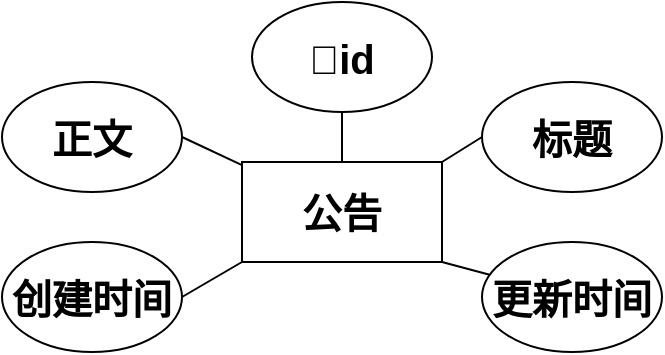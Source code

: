 <mxfile>
    <diagram id="W5QttYxu4p-oK_7ACiCR" name="第 1 页">
        <mxGraphModel dx="1057" dy="779" grid="1" gridSize="10" guides="1" tooltips="1" connect="1" arrows="1" fold="1" page="1" pageScale="1" pageWidth="827" pageHeight="1169" math="0" shadow="0">
            <root>
                <mxCell id="0"/>
                <mxCell id="1" parent="0"/>
                <mxCell id="4" value="" style="html=1;fontSize=20;endArrow=none;endFill=0;exitX=0.5;exitY=0;exitDx=0;exitDy=0;" parent="1" source="2" target="3" edge="1">
                    <mxGeometry relative="1" as="geometry">
                        <mxPoint x="530" y="300" as="sourcePoint"/>
                    </mxGeometry>
                </mxCell>
                <mxCell id="24" style="edgeStyle=none;html=1;exitX=0;exitY=1;exitDx=0;exitDy=0;entryX=1;entryY=0.5;entryDx=0;entryDy=0;endArrow=none;endFill=0;" edge="1" parent="1" source="2" target="18">
                    <mxGeometry relative="1" as="geometry"/>
                </mxCell>
                <mxCell id="2" value="公告" style="rounded=0;whiteSpace=wrap;html=1;fontSize=20;fontStyle=1" parent="1" vertex="1">
                    <mxGeometry x="390" y="320" width="100" height="50" as="geometry"/>
                </mxCell>
                <mxCell id="3" value="🔑id" style="ellipse;whiteSpace=wrap;html=1;fontSize=20;rounded=0;fontStyle=1;" parent="1" vertex="1">
                    <mxGeometry x="395" y="240" width="90" height="55" as="geometry"/>
                </mxCell>
                <mxCell id="17" value="" style="edgeStyle=none;html=1;fontSize=20;endArrow=none;endFill=0;exitX=1;exitY=1;exitDx=0;exitDy=0;" parent="1" source="2" target="16" edge="1">
                    <mxGeometry relative="1" as="geometry">
                        <mxPoint x="390" y="340" as="sourcePoint"/>
                    </mxGeometry>
                </mxCell>
                <mxCell id="16" value="更新时间" style="ellipse;whiteSpace=wrap;html=1;fontSize=20;rounded=0;fontStyle=1;" parent="1" vertex="1">
                    <mxGeometry x="510" y="360" width="90" height="55" as="geometry"/>
                </mxCell>
                <mxCell id="18" value="创建时间" style="ellipse;whiteSpace=wrap;html=1;fontSize=20;rounded=0;fontStyle=1;" vertex="1" parent="1">
                    <mxGeometry x="270" y="360" width="90" height="55" as="geometry"/>
                </mxCell>
                <mxCell id="25" style="edgeStyle=none;html=1;exitX=1;exitY=0.5;exitDx=0;exitDy=0;endArrow=none;endFill=0;" edge="1" parent="1" source="19" target="2">
                    <mxGeometry relative="1" as="geometry"/>
                </mxCell>
                <mxCell id="19" value="正文" style="ellipse;whiteSpace=wrap;html=1;fontSize=20;rounded=0;fontStyle=1;" vertex="1" parent="1">
                    <mxGeometry x="270" y="280" width="90" height="55" as="geometry"/>
                </mxCell>
                <mxCell id="26" style="edgeStyle=none;html=1;exitX=0;exitY=0.5;exitDx=0;exitDy=0;entryX=1;entryY=0;entryDx=0;entryDy=0;endArrow=none;endFill=0;" edge="1" parent="1" source="22" target="2">
                    <mxGeometry relative="1" as="geometry"/>
                </mxCell>
                <mxCell id="22" value="标题" style="ellipse;whiteSpace=wrap;html=1;fontSize=20;rounded=0;fontStyle=1;" vertex="1" parent="1">
                    <mxGeometry x="510" y="280" width="90" height="55" as="geometry"/>
                </mxCell>
            </root>
        </mxGraphModel>
    </diagram>
</mxfile>